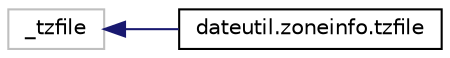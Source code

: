 digraph "Graphical Class Hierarchy"
{
 // LATEX_PDF_SIZE
  edge [fontname="Helvetica",fontsize="10",labelfontname="Helvetica",labelfontsize="10"];
  node [fontname="Helvetica",fontsize="10",shape=record];
  rankdir="LR";
  Node1011 [label="_tzfile",height=0.2,width=0.4,color="grey75", fillcolor="white", style="filled",tooltip=" "];
  Node1011 -> Node0 [dir="back",color="midnightblue",fontsize="10",style="solid",fontname="Helvetica"];
  Node0 [label="dateutil.zoneinfo.tzfile",height=0.2,width=0.4,color="black", fillcolor="white", style="filled",URL="$classdateutil_1_1zoneinfo_1_1tzfile.html",tooltip=" "];
}
